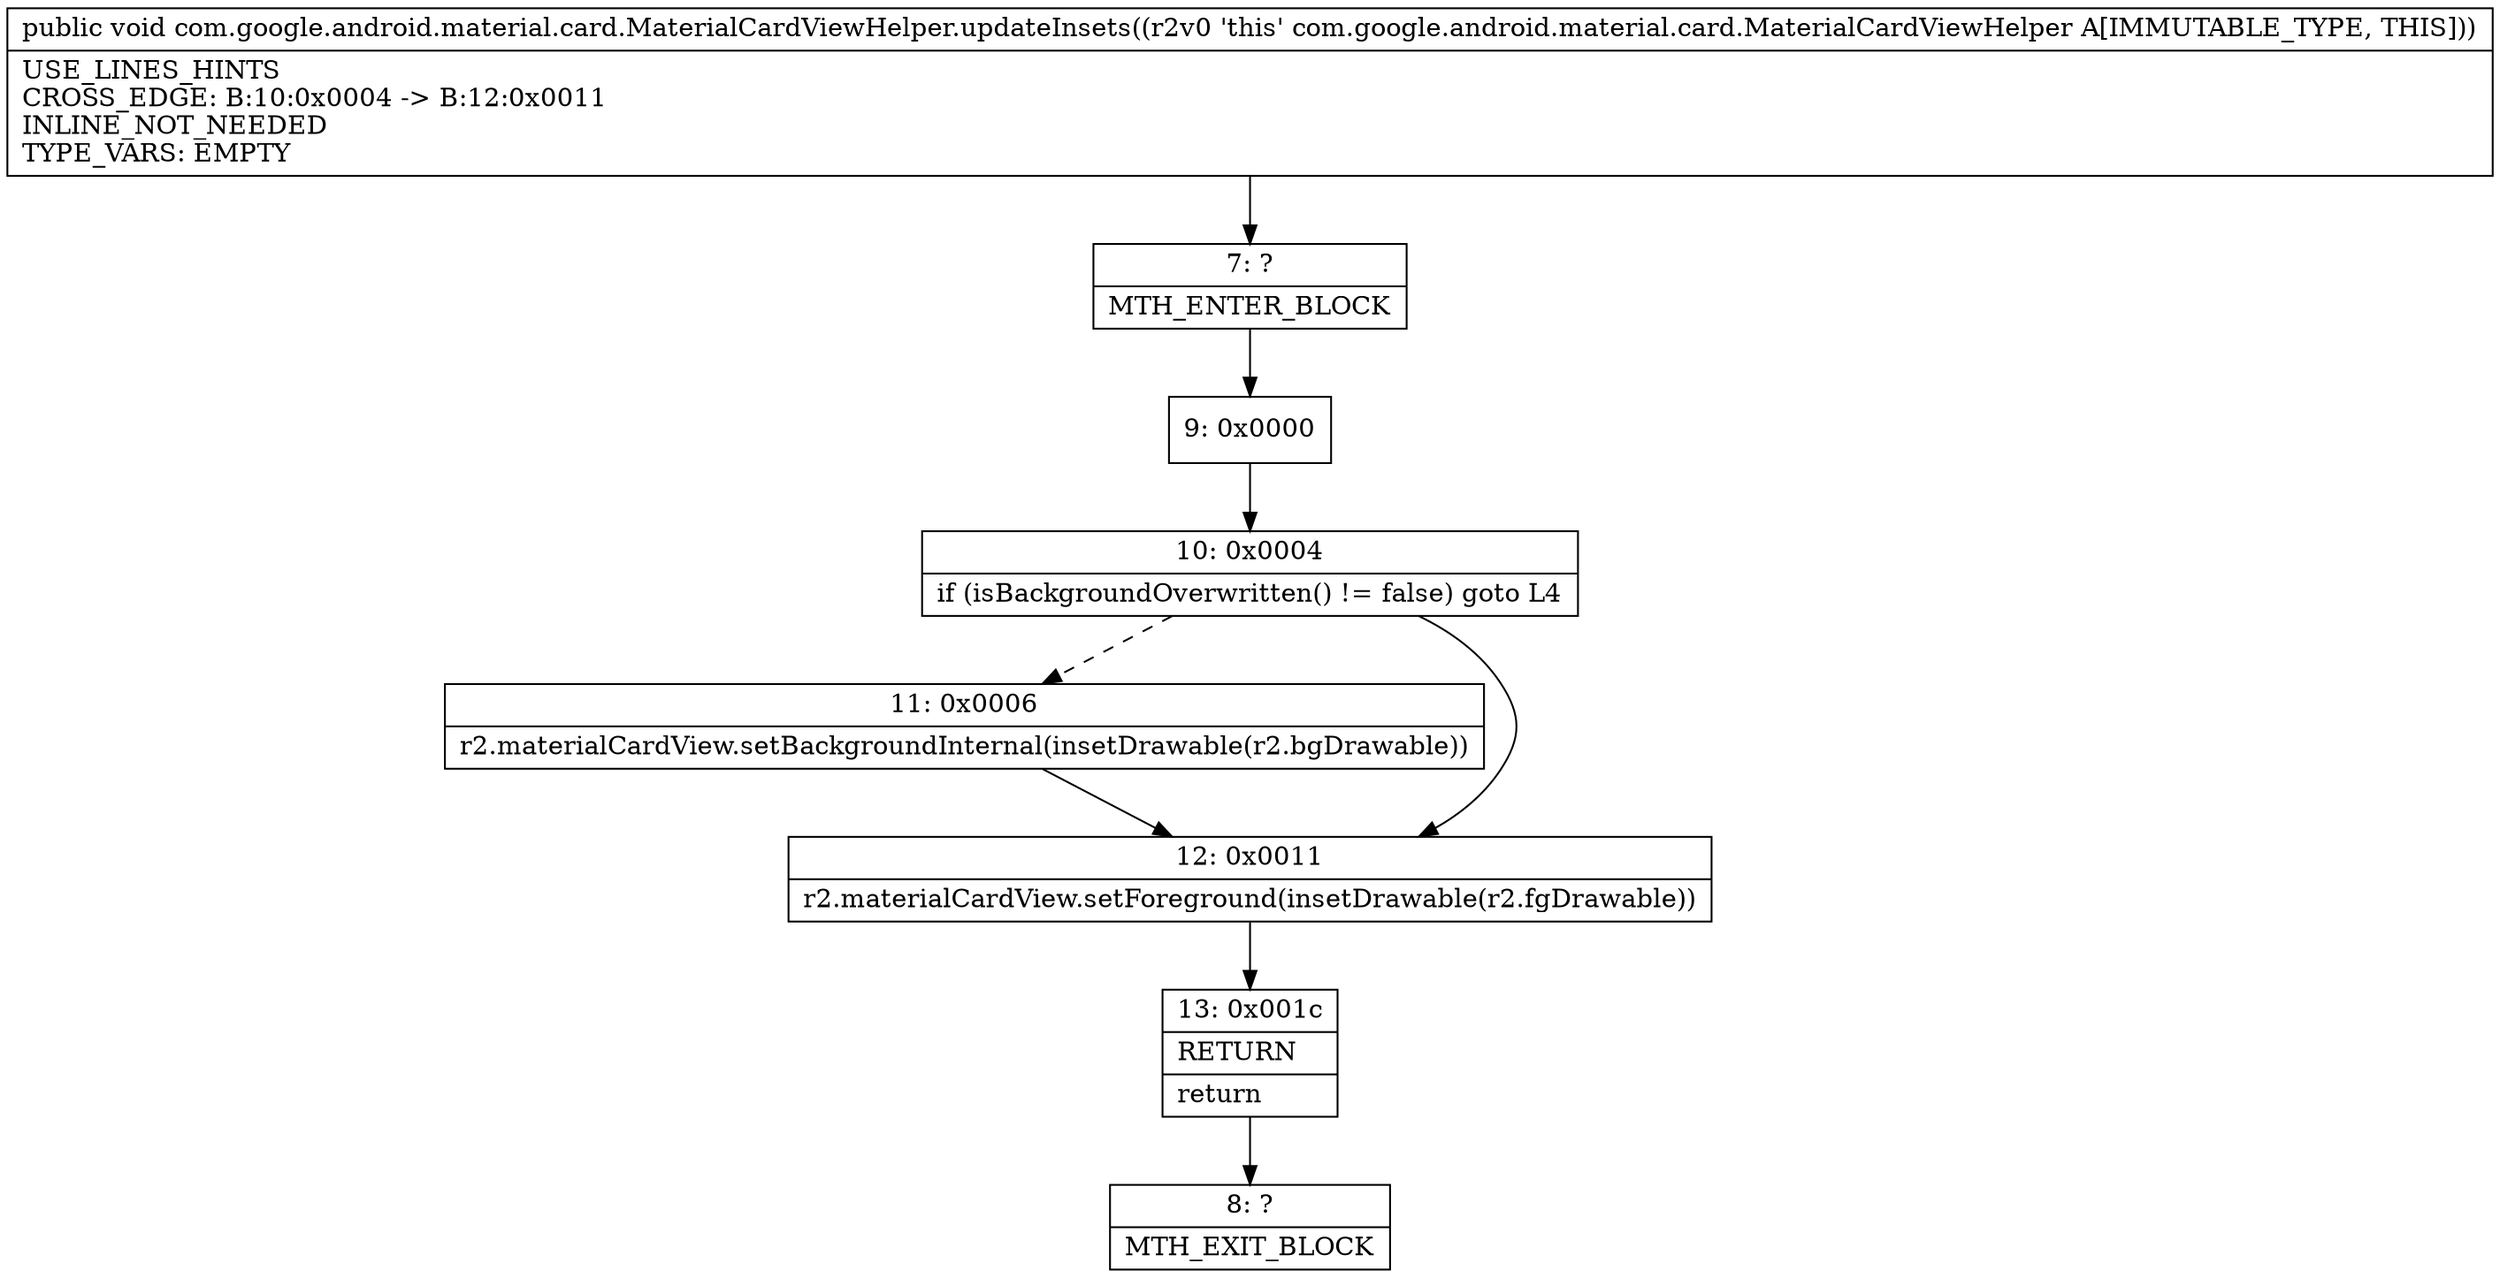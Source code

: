 digraph "CFG forcom.google.android.material.card.MaterialCardViewHelper.updateInsets()V" {
Node_7 [shape=record,label="{7\:\ ?|MTH_ENTER_BLOCK\l}"];
Node_9 [shape=record,label="{9\:\ 0x0000}"];
Node_10 [shape=record,label="{10\:\ 0x0004|if (isBackgroundOverwritten() != false) goto L4\l}"];
Node_11 [shape=record,label="{11\:\ 0x0006|r2.materialCardView.setBackgroundInternal(insetDrawable(r2.bgDrawable))\l}"];
Node_12 [shape=record,label="{12\:\ 0x0011|r2.materialCardView.setForeground(insetDrawable(r2.fgDrawable))\l}"];
Node_13 [shape=record,label="{13\:\ 0x001c|RETURN\l|return\l}"];
Node_8 [shape=record,label="{8\:\ ?|MTH_EXIT_BLOCK\l}"];
MethodNode[shape=record,label="{public void com.google.android.material.card.MaterialCardViewHelper.updateInsets((r2v0 'this' com.google.android.material.card.MaterialCardViewHelper A[IMMUTABLE_TYPE, THIS]))  | USE_LINES_HINTS\lCROSS_EDGE: B:10:0x0004 \-\> B:12:0x0011\lINLINE_NOT_NEEDED\lTYPE_VARS: EMPTY\l}"];
MethodNode -> Node_7;Node_7 -> Node_9;
Node_9 -> Node_10;
Node_10 -> Node_11[style=dashed];
Node_10 -> Node_12;
Node_11 -> Node_12;
Node_12 -> Node_13;
Node_13 -> Node_8;
}

